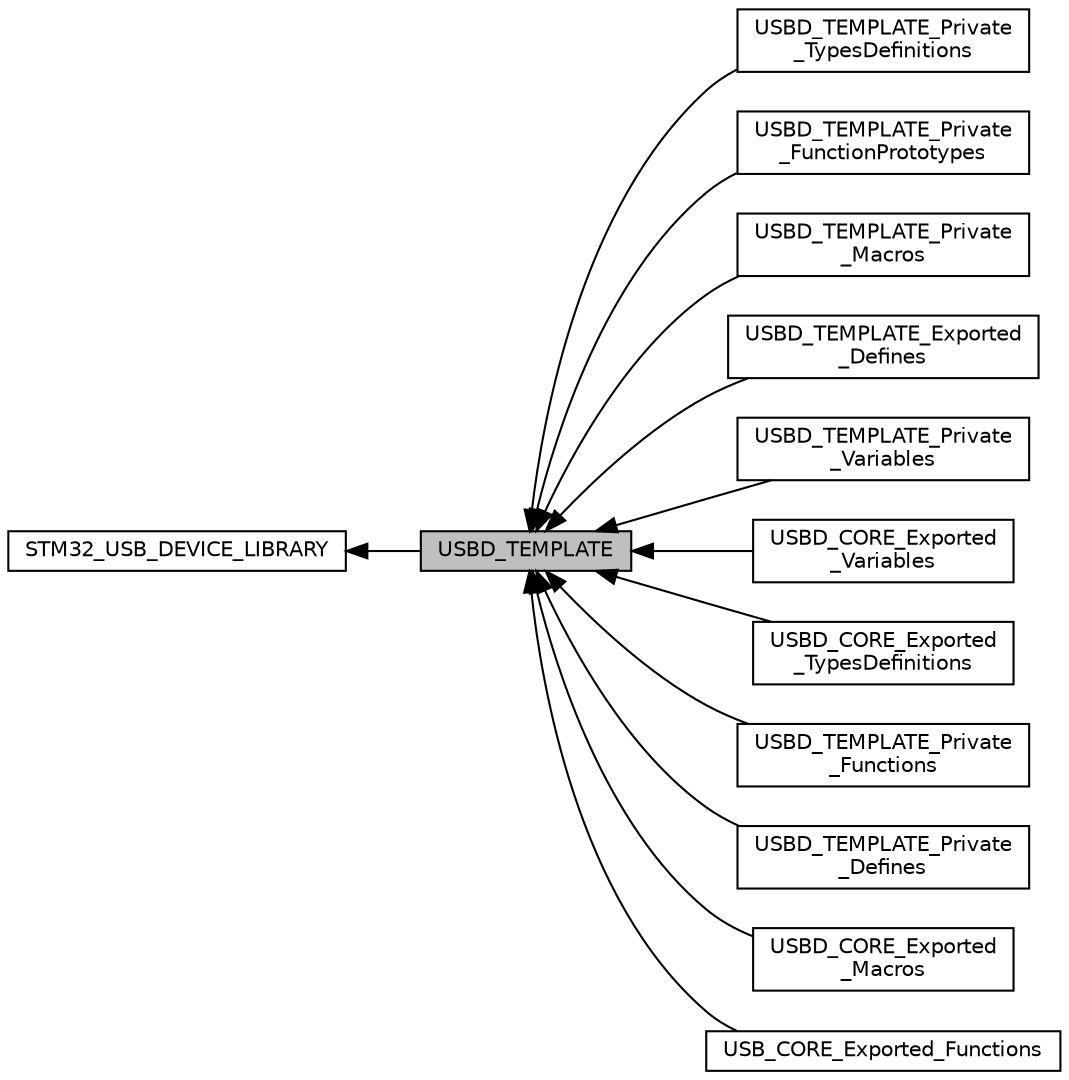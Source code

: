digraph "USBD_TEMPLATE"
{
  edge [fontname="Helvetica",fontsize="10",labelfontname="Helvetica",labelfontsize="10"];
  node [fontname="Helvetica",fontsize="10",shape=record];
  rankdir=LR;
  Node7 [label="USBD_TEMPLATE_Private\l_TypesDefinitions",height=0.2,width=0.4,color="black", fillcolor="white", style="filled",URL="$group___u_s_b_d___t_e_m_p_l_a_t_e___private___types_definitions.html"];
  Node10 [label="USBD_TEMPLATE_Private\l_FunctionPrototypes",height=0.2,width=0.4,color="black", fillcolor="white", style="filled",URL="$group___u_s_b_d___t_e_m_p_l_a_t_e___private___function_prototypes.html"];
  Node9 [label="USBD_TEMPLATE_Private\l_Macros",height=0.2,width=0.4,color="black", fillcolor="white", style="filled",URL="$group___u_s_b_d___t_e_m_p_l_a_t_e___private___macros.html"];
  Node1 [label="STM32_USB_DEVICE_LIBRARY",height=0.2,width=0.4,color="black", fillcolor="white", style="filled",URL="$group___s_t_m32___u_s_b___d_e_v_i_c_e___l_i_b_r_a_r_y.html"];
  Node2 [label="USBD_TEMPLATE_Exported\l_Defines",height=0.2,width=0.4,color="black", fillcolor="white", style="filled",URL="$group___u_s_b_d___t_e_m_p_l_a_t_e___exported___defines.html"];
  Node11 [label="USBD_TEMPLATE_Private\l_Variables",height=0.2,width=0.4,color="black", fillcolor="white", style="filled",URL="$group___u_s_b_d___t_e_m_p_l_a_t_e___private___variables.html"];
  Node5 [label="USBD_CORE_Exported\l_Variables",height=0.2,width=0.4,color="black", fillcolor="white", style="filled",URL="$group___u_s_b_d___c_o_r_e___exported___variables.html"];
  Node3 [label="USBD_CORE_Exported\l_TypesDefinitions",height=0.2,width=0.4,color="black", fillcolor="white", style="filled",URL="$group___u_s_b_d___c_o_r_e___exported___types_definitions.html"];
  Node0 [label="USBD_TEMPLATE",height=0.2,width=0.4,color="black", fillcolor="grey75", style="filled", fontcolor="black"];
  Node12 [label="USBD_TEMPLATE_Private\l_Functions",height=0.2,width=0.4,color="black", fillcolor="white", style="filled",URL="$group___u_s_b_d___t_e_m_p_l_a_t_e___private___functions.html"];
  Node8 [label="USBD_TEMPLATE_Private\l_Defines",height=0.2,width=0.4,color="black", fillcolor="white", style="filled",URL="$group___u_s_b_d___t_e_m_p_l_a_t_e___private___defines.html"];
  Node4 [label="USBD_CORE_Exported\l_Macros",height=0.2,width=0.4,color="black", fillcolor="white", style="filled",URL="$group___u_s_b_d___c_o_r_e___exported___macros.html"];
  Node6 [label="USB_CORE_Exported_Functions",height=0.2,width=0.4,color="black", fillcolor="white", style="filled",URL="$group___u_s_b___c_o_r_e___exported___functions.html"];
  Node1->Node0 [shape=plaintext, dir="back", style="solid"];
  Node0->Node2 [shape=plaintext, dir="back", style="solid"];
  Node0->Node3 [shape=plaintext, dir="back", style="solid"];
  Node0->Node4 [shape=plaintext, dir="back", style="solid"];
  Node0->Node5 [shape=plaintext, dir="back", style="solid"];
  Node0->Node6 [shape=plaintext, dir="back", style="solid"];
  Node0->Node7 [shape=plaintext, dir="back", style="solid"];
  Node0->Node8 [shape=plaintext, dir="back", style="solid"];
  Node0->Node9 [shape=plaintext, dir="back", style="solid"];
  Node0->Node10 [shape=plaintext, dir="back", style="solid"];
  Node0->Node11 [shape=plaintext, dir="back", style="solid"];
  Node0->Node12 [shape=plaintext, dir="back", style="solid"];
}
